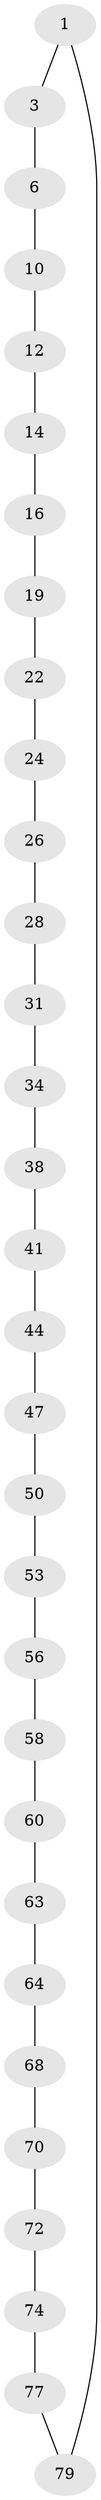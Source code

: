 // original degree distribution, {2: 1.0}
// Generated by graph-tools (version 1.1) at 2025/20/03/04/25 18:20:09]
// undirected, 31 vertices, 31 edges
graph export_dot {
graph [start="1"]
  node [color=gray90,style=filled];
  1 [super="+2"];
  3 [super="+4"];
  6 [super="+7"];
  10 [super="+11"];
  12 [super="+13"];
  14 [super="+15"];
  16 [super="+17"];
  19 [super="+20"];
  22 [super="+23"];
  24 [super="+25"];
  26 [super="+27"];
  28 [super="+29"];
  31 [super="+32"];
  34 [super="+35"];
  38 [super="+39"];
  41 [super="+42"];
  44 [super="+45"];
  47 [super="+48"];
  50 [super="+51"];
  53 [super="+54"];
  56 [super="+57"];
  58 [super="+59"];
  60 [super="+61"];
  63;
  64 [super="+65"];
  68 [super="+69"];
  70 [super="+71"];
  72 [super="+73"];
  74 [super="+75"];
  77 [super="+78"];
  79;
  1 -- 79;
  1 -- 3;
  3 -- 6;
  6 -- 10;
  10 -- 12;
  12 -- 14;
  14 -- 16;
  16 -- 19;
  19 -- 22;
  22 -- 24;
  24 -- 26;
  26 -- 28;
  28 -- 31;
  31 -- 34;
  34 -- 38;
  38 -- 41;
  41 -- 44;
  44 -- 47;
  47 -- 50;
  50 -- 53;
  53 -- 56;
  56 -- 58;
  58 -- 60;
  60 -- 63;
  63 -- 64;
  64 -- 68;
  68 -- 70;
  70 -- 72;
  72 -- 74;
  74 -- 77;
  77 -- 79;
}
